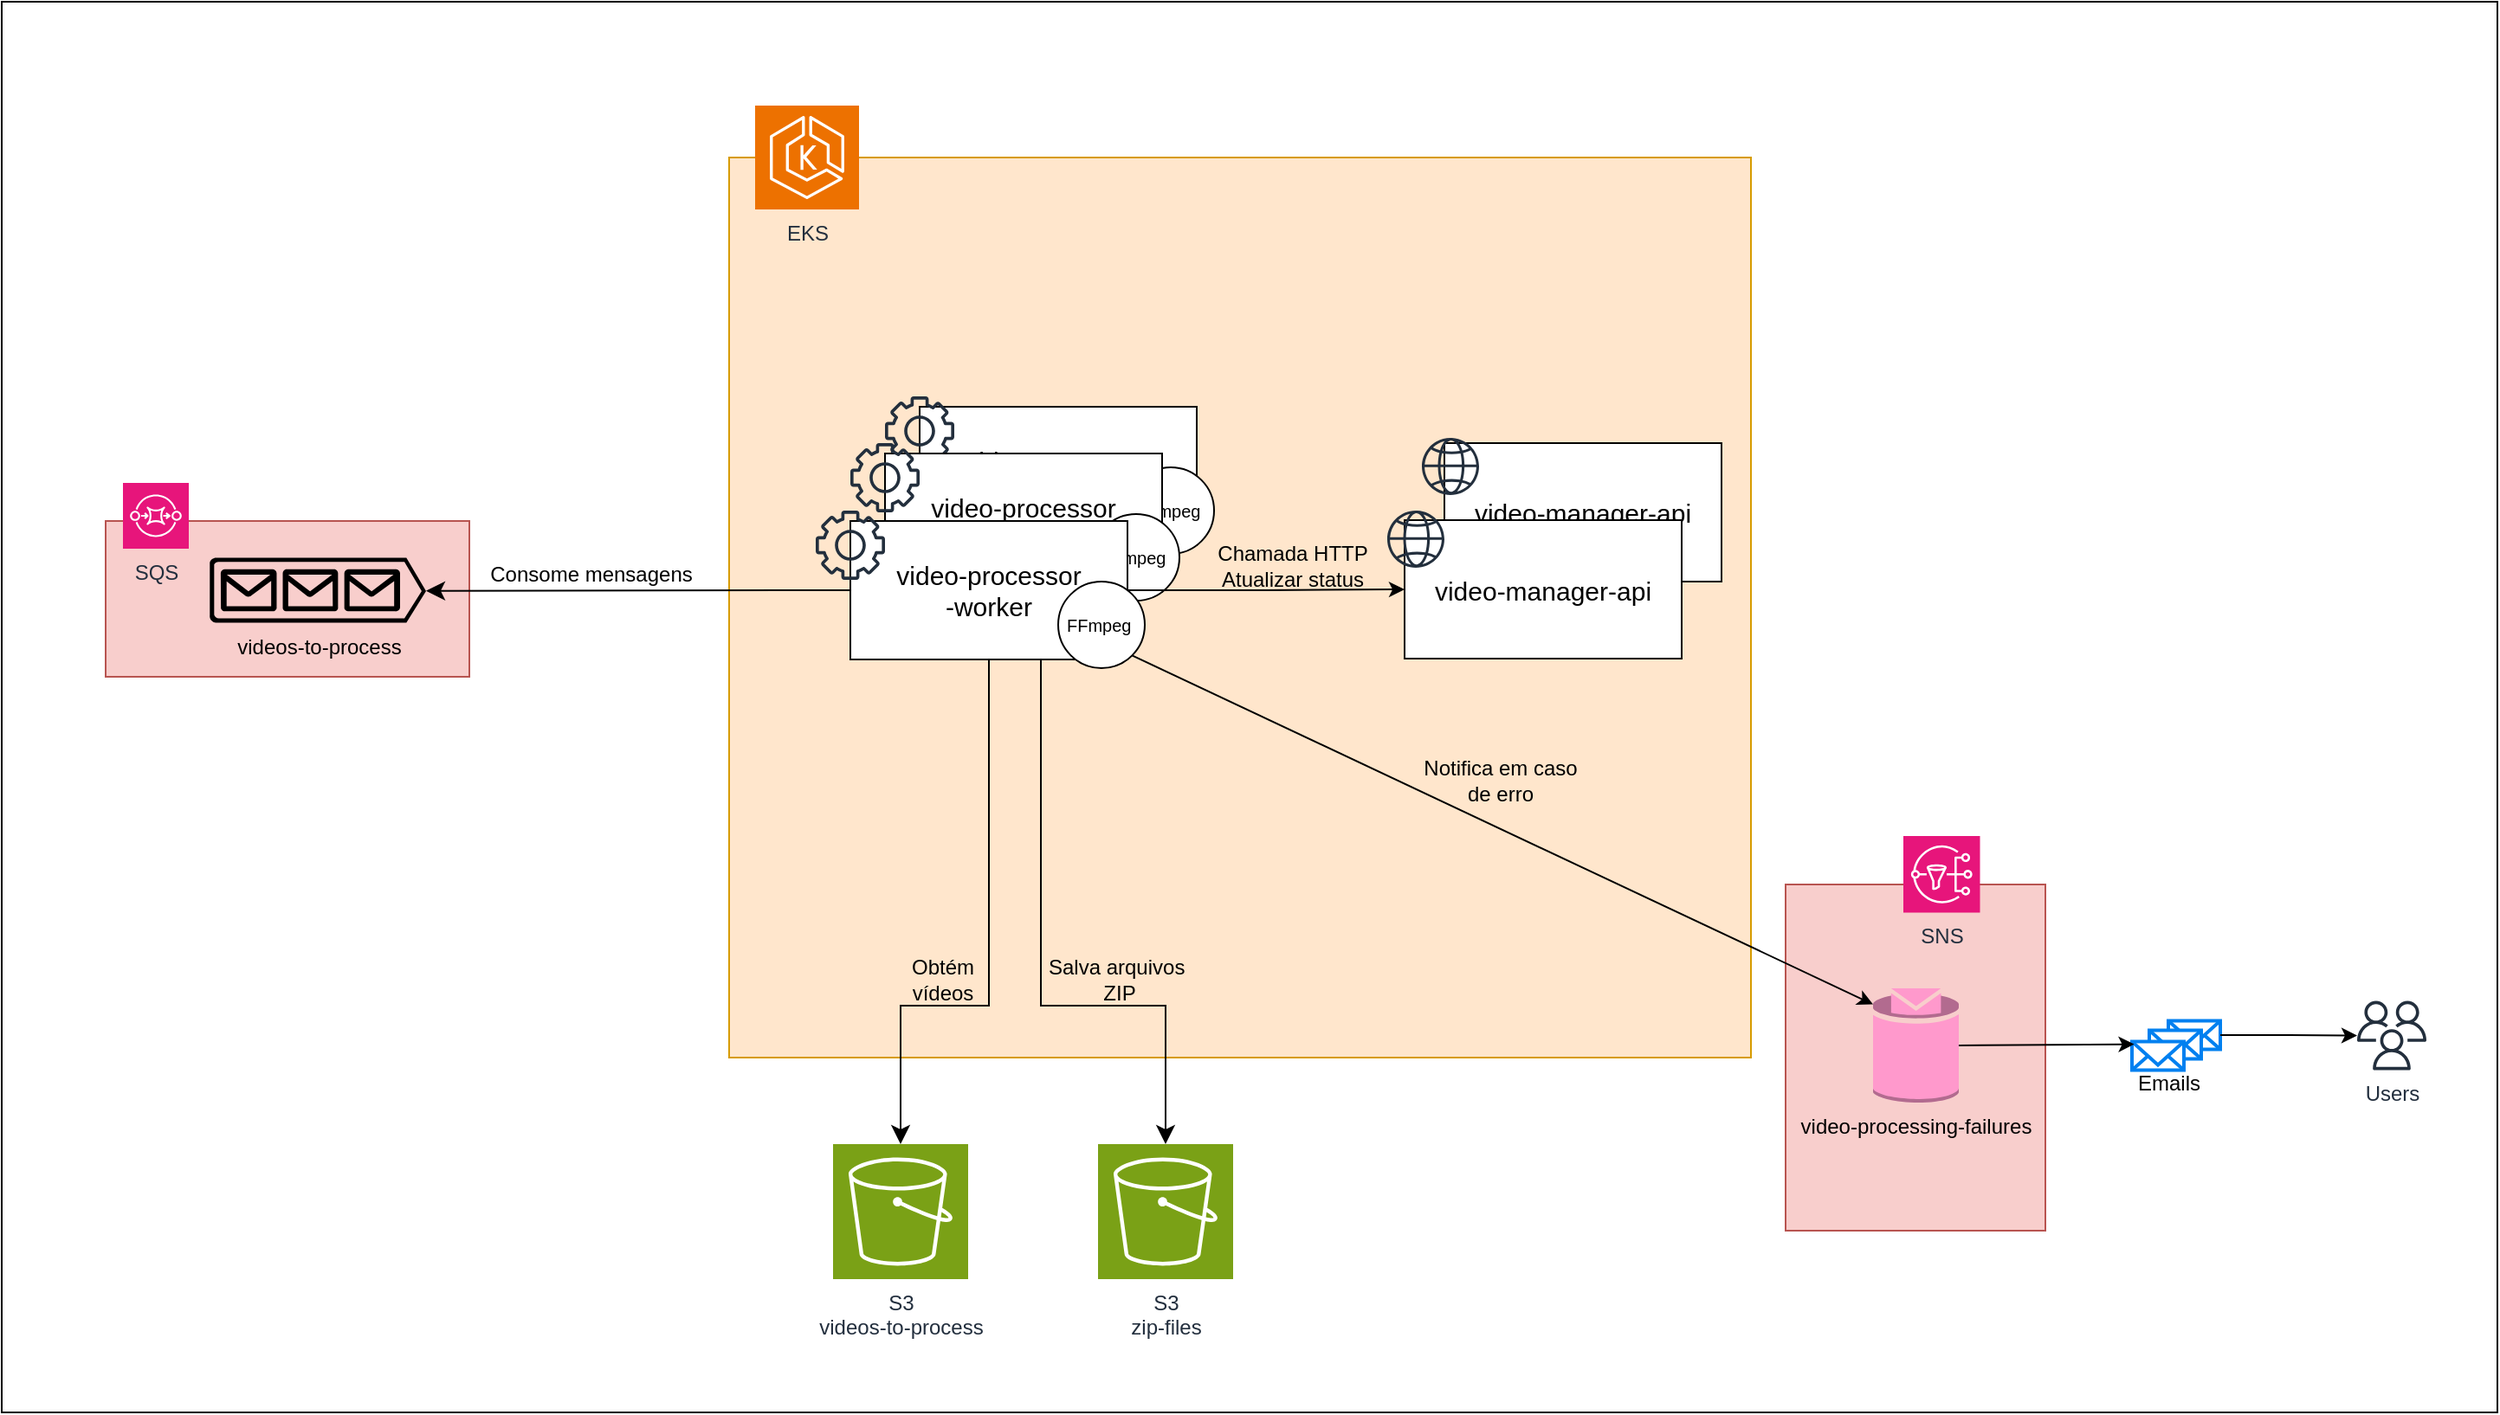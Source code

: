 <mxfile version="26.0.6">
  <diagram name="Page-1" id="nPbbJaupHAq34pUZxnZI">
    <mxGraphModel dx="2098" dy="1120" grid="0" gridSize="10" guides="1" tooltips="1" connect="1" arrows="1" fold="1" page="1" pageScale="1" pageWidth="827" pageHeight="1169" math="0" shadow="0">
      <root>
        <mxCell id="0" />
        <mxCell id="1" parent="0" />
        <mxCell id="9FNfUe2uzRYyMl8Ia8Sq-86" value="" style="whiteSpace=wrap;html=1;" vertex="1" parent="1">
          <mxGeometry x="120" y="80" width="1441" height="815" as="geometry" />
        </mxCell>
        <mxCell id="9FNfUe2uzRYyMl8Ia8Sq-79" value="" style="whiteSpace=wrap;html=1;fillColor=#f8cecc;strokeColor=#b85450;" vertex="1" parent="1">
          <mxGeometry x="1150" y="590" width="150" height="200" as="geometry" />
        </mxCell>
        <mxCell id="9FNfUe2uzRYyMl8Ia8Sq-9" value="" style="whiteSpace=wrap;html=1;fillColor=#ffe6cc;strokeColor=#d79b00;" vertex="1" parent="1">
          <mxGeometry x="540" y="170" width="590" height="520" as="geometry" />
        </mxCell>
        <mxCell id="9FNfUe2uzRYyMl8Ia8Sq-46" value="" style="group" vertex="1" connectable="0" parent="1">
          <mxGeometry x="610" y="335" width="210" height="91" as="geometry" />
        </mxCell>
        <mxCell id="9FNfUe2uzRYyMl8Ia8Sq-50" value="" style="group" vertex="1" connectable="0" parent="9FNfUe2uzRYyMl8Ia8Sq-46">
          <mxGeometry x="20" y="-27" width="190" height="91" as="geometry" />
        </mxCell>
        <mxCell id="9FNfUe2uzRYyMl8Ia8Sq-51" value="&lt;font style=&quot;font-size: 15px;&quot;&gt;video-processor&lt;/font&gt;&lt;div&gt;&lt;font style=&quot;font-size: 15px;&quot;&gt;-worker&lt;/font&gt;&lt;/div&gt;" style="rounded=0;whiteSpace=wrap;html=1;" vertex="1" parent="9FNfUe2uzRYyMl8Ia8Sq-50">
          <mxGeometry x="20" y="6" width="160" height="80" as="geometry" />
        </mxCell>
        <mxCell id="9FNfUe2uzRYyMl8Ia8Sq-52" value="&lt;font style=&quot;font-size: 10px;&quot;&gt;FFmpeg&amp;nbsp;&lt;/font&gt;" style="ellipse;whiteSpace=wrap;html=1;" vertex="1" parent="9FNfUe2uzRYyMl8Ia8Sq-50">
          <mxGeometry x="140" y="41" width="50" height="50" as="geometry" />
        </mxCell>
        <mxCell id="9FNfUe2uzRYyMl8Ia8Sq-53" value="" style="sketch=0;outlineConnect=0;fontColor=#232F3E;gradientColor=none;fillColor=#232F3D;strokeColor=none;dashed=0;verticalLabelPosition=bottom;verticalAlign=top;align=center;html=1;fontSize=12;fontStyle=0;aspect=fixed;pointerEvents=1;shape=mxgraph.aws4.gear;" vertex="1" parent="9FNfUe2uzRYyMl8Ia8Sq-50">
          <mxGeometry width="40" height="40" as="geometry" />
        </mxCell>
        <mxCell id="9FNfUe2uzRYyMl8Ia8Sq-47" value="&lt;font style=&quot;font-size: 15px;&quot;&gt;video-processor&lt;/font&gt;&lt;div&gt;&lt;font style=&quot;font-size: 15px;&quot;&gt;-worker&lt;/font&gt;&lt;/div&gt;" style="rounded=0;whiteSpace=wrap;html=1;" vertex="1" parent="9FNfUe2uzRYyMl8Ia8Sq-46">
          <mxGeometry x="20" y="6" width="160" height="80" as="geometry" />
        </mxCell>
        <mxCell id="9FNfUe2uzRYyMl8Ia8Sq-48" value="&lt;font style=&quot;font-size: 10px;&quot;&gt;FFmpeg&amp;nbsp;&lt;/font&gt;" style="ellipse;whiteSpace=wrap;html=1;" vertex="1" parent="9FNfUe2uzRYyMl8Ia8Sq-46">
          <mxGeometry x="140" y="41" width="50" height="50" as="geometry" />
        </mxCell>
        <mxCell id="9FNfUe2uzRYyMl8Ia8Sq-49" value="" style="sketch=0;outlineConnect=0;fontColor=#232F3E;gradientColor=none;fillColor=#232F3D;strokeColor=none;dashed=0;verticalLabelPosition=bottom;verticalAlign=top;align=center;html=1;fontSize=12;fontStyle=0;aspect=fixed;pointerEvents=1;shape=mxgraph.aws4.gear;" vertex="1" parent="9FNfUe2uzRYyMl8Ia8Sq-46">
          <mxGeometry width="40" height="40" as="geometry" />
        </mxCell>
        <mxCell id="9FNfUe2uzRYyMl8Ia8Sq-40" value="&lt;font style=&quot;font-size: 15px;&quot;&gt;video-manager-api&lt;/font&gt;" style="whiteSpace=wrap;html=1;" vertex="1" parent="1">
          <mxGeometry x="953" y="335" width="160" height="80" as="geometry" />
        </mxCell>
        <mxCell id="9FNfUe2uzRYyMl8Ia8Sq-3" value="" style="rounded=0;whiteSpace=wrap;html=1;fillColor=#f8cecc;strokeColor=#b85450;" vertex="1" parent="1">
          <mxGeometry x="180" y="380" width="210" height="90" as="geometry" />
        </mxCell>
        <mxCell id="9FNfUe2uzRYyMl8Ia8Sq-1" value="videos-to-process" style="sketch=0;aspect=fixed;pointerEvents=1;shadow=0;dashed=0;html=1;strokeColor=none;labelPosition=center;verticalLabelPosition=bottom;verticalAlign=top;align=center;fillColor=#000000;shape=mxgraph.azure.queue_generic" vertex="1" parent="1">
          <mxGeometry x="240" y="401.25" width="125" height="37.5" as="geometry" />
        </mxCell>
        <mxCell id="9FNfUe2uzRYyMl8Ia8Sq-17" style="edgeStyle=orthogonalEdgeStyle;rounded=0;orthogonalLoop=1;jettySize=auto;html=1;entryX=0;entryY=0.5;entryDx=0;entryDy=0;" edge="1" parent="1" source="9FNfUe2uzRYyMl8Ia8Sq-7" target="9FNfUe2uzRYyMl8Ia8Sq-14">
          <mxGeometry relative="1" as="geometry" />
        </mxCell>
        <mxCell id="9FNfUe2uzRYyMl8Ia8Sq-13" value="" style="edgeStyle=segmentEdgeStyle;endArrow=classic;html=1;curved=0;rounded=0;endSize=8;startSize=8;sourcePerimeterSpacing=0;targetPerimeterSpacing=0;entryX=1;entryY=0.51;entryDx=0;entryDy=0;entryPerimeter=0;exitX=0;exitY=0.5;exitDx=0;exitDy=0;" edge="1" parent="1" source="9FNfUe2uzRYyMl8Ia8Sq-7" target="9FNfUe2uzRYyMl8Ia8Sq-1">
          <mxGeometry width="100" relative="1" as="geometry">
            <mxPoint x="400" y="560" as="sourcePoint" />
            <mxPoint x="500" y="600" as="targetPoint" />
            <Array as="points">
              <mxPoint x="570" y="420" />
              <mxPoint x="570" y="420" />
            </Array>
          </mxGeometry>
        </mxCell>
        <mxCell id="9FNfUe2uzRYyMl8Ia8Sq-14" value="&lt;font style=&quot;font-size: 15px;&quot;&gt;video-manager-api&lt;/font&gt;" style="whiteSpace=wrap;html=1;" vertex="1" parent="1">
          <mxGeometry x="930" y="379.5" width="160" height="80" as="geometry" />
        </mxCell>
        <mxCell id="9FNfUe2uzRYyMl8Ia8Sq-18" value="&lt;div&gt;Chamada HTTP&lt;/div&gt;&lt;div&gt;Atualizar status&lt;/div&gt;" style="text;html=1;align=center;verticalAlign=middle;resizable=0;points=[];autosize=1;strokeColor=none;fillColor=none;" vertex="1" parent="1">
          <mxGeometry x="810" y="386" width="110" height="40" as="geometry" />
        </mxCell>
        <mxCell id="9FNfUe2uzRYyMl8Ia8Sq-31" value="" style="sketch=0;outlineConnect=0;fontColor=#232F3E;gradientColor=none;fillColor=#232F3D;strokeColor=none;dashed=0;verticalLabelPosition=bottom;verticalAlign=top;align=center;html=1;fontSize=12;fontStyle=0;aspect=fixed;pointerEvents=1;shape=mxgraph.aws4.globe;" vertex="1" parent="1">
          <mxGeometry x="920" y="374" width="33" height="33" as="geometry" />
        </mxCell>
        <mxCell id="9FNfUe2uzRYyMl8Ia8Sq-32" value="S3&lt;div&gt;videos-to-process&lt;/div&gt;" style="sketch=0;points=[[0,0,0],[0.25,0,0],[0.5,0,0],[0.75,0,0],[1,0,0],[0,1,0],[0.25,1,0],[0.5,1,0],[0.75,1,0],[1,1,0],[0,0.25,0],[0,0.5,0],[0,0.75,0],[1,0.25,0],[1,0.5,0],[1,0.75,0]];outlineConnect=0;fontColor=#232F3E;fillColor=#7AA116;strokeColor=#ffffff;dashed=0;verticalLabelPosition=bottom;verticalAlign=top;align=center;html=1;fontSize=12;fontStyle=0;aspect=fixed;shape=mxgraph.aws4.resourceIcon;resIcon=mxgraph.aws4.s3;" vertex="1" parent="1">
          <mxGeometry x="600" y="740" width="78" height="78" as="geometry" />
        </mxCell>
        <mxCell id="9FNfUe2uzRYyMl8Ia8Sq-34" value="&lt;div&gt;S3&lt;/div&gt;zip-files" style="sketch=0;points=[[0,0,0],[0.25,0,0],[0.5,0,0],[0.75,0,0],[1,0,0],[0,1,0],[0.25,1,0],[0.5,1,0],[0.75,1,0],[1,1,0],[0,0.25,0],[0,0.5,0],[0,0.75,0],[1,0.25,0],[1,0.5,0],[1,0.75,0]];outlineConnect=0;fontColor=#232F3E;fillColor=#7AA116;strokeColor=#ffffff;dashed=0;verticalLabelPosition=bottom;verticalAlign=top;align=center;html=1;fontSize=12;fontStyle=0;aspect=fixed;shape=mxgraph.aws4.resourceIcon;resIcon=mxgraph.aws4.s3;" vertex="1" parent="1">
          <mxGeometry x="753" y="740" width="78" height="78" as="geometry" />
        </mxCell>
        <mxCell id="9FNfUe2uzRYyMl8Ia8Sq-36" value="" style="edgeStyle=segmentEdgeStyle;endArrow=classic;html=1;curved=0;rounded=0;endSize=8;startSize=8;sourcePerimeterSpacing=0;targetPerimeterSpacing=0;exitX=0.5;exitY=1;exitDx=0;exitDy=0;entryX=0.5;entryY=0;entryDx=0;entryDy=0;entryPerimeter=0;" edge="1" parent="1" source="9FNfUe2uzRYyMl8Ia8Sq-7" target="9FNfUe2uzRYyMl8Ia8Sq-32">
          <mxGeometry width="100" relative="1" as="geometry">
            <mxPoint x="670" y="720" as="sourcePoint" />
            <mxPoint x="770" y="760" as="targetPoint" />
            <Array as="points">
              <mxPoint x="690" y="660" />
              <mxPoint x="639" y="660" />
            </Array>
          </mxGeometry>
        </mxCell>
        <mxCell id="9FNfUe2uzRYyMl8Ia8Sq-37" value="" style="edgeStyle=segmentEdgeStyle;endArrow=classic;html=1;curved=0;rounded=0;endSize=8;startSize=8;sourcePerimeterSpacing=0;targetPerimeterSpacing=0;exitX=0.75;exitY=1;exitDx=0;exitDy=0;entryX=0.5;entryY=0;entryDx=0;entryDy=0;entryPerimeter=0;" edge="1" parent="1" source="9FNfUe2uzRYyMl8Ia8Sq-7" target="9FNfUe2uzRYyMl8Ia8Sq-34">
          <mxGeometry width="100" relative="1" as="geometry">
            <mxPoint x="650" y="700" as="sourcePoint" />
            <mxPoint x="750" y="740" as="targetPoint" />
            <Array as="points">
              <mxPoint x="720" y="460" />
              <mxPoint x="720" y="660" />
              <mxPoint x="792" y="660" />
            </Array>
          </mxGeometry>
        </mxCell>
        <mxCell id="9FNfUe2uzRYyMl8Ia8Sq-38" value="Obtém&lt;br&gt;vídeos" style="text;html=1;align=center;verticalAlign=middle;resizable=0;points=[];autosize=1;strokeColor=none;fillColor=none;" vertex="1" parent="1">
          <mxGeometry x="633" y="625" width="60" height="40" as="geometry" />
        </mxCell>
        <mxCell id="9FNfUe2uzRYyMl8Ia8Sq-39" value="Salva arquivos&amp;nbsp;&lt;div&gt;ZIP&lt;/div&gt;" style="text;html=1;align=center;verticalAlign=middle;resizable=0;points=[];autosize=1;strokeColor=none;fillColor=none;" vertex="1" parent="1">
          <mxGeometry x="710" y="625" width="110" height="40" as="geometry" />
        </mxCell>
        <mxCell id="9FNfUe2uzRYyMl8Ia8Sq-41" value="" style="sketch=0;outlineConnect=0;fontColor=#232F3E;gradientColor=none;fillColor=#232F3D;strokeColor=none;dashed=0;verticalLabelPosition=bottom;verticalAlign=top;align=center;html=1;fontSize=12;fontStyle=0;aspect=fixed;pointerEvents=1;shape=mxgraph.aws4.globe;container=1;" vertex="1" parent="1">
          <mxGeometry x="940" y="332" width="33" height="33" as="geometry" />
        </mxCell>
        <mxCell id="9FNfUe2uzRYyMl8Ia8Sq-45" value="" style="group" vertex="1" connectable="0" parent="1">
          <mxGeometry x="590" y="374" width="190" height="91" as="geometry" />
        </mxCell>
        <mxCell id="9FNfUe2uzRYyMl8Ia8Sq-7" value="&lt;font style=&quot;font-size: 15px;&quot;&gt;video-processor&lt;/font&gt;&lt;div&gt;&lt;font style=&quot;font-size: 15px;&quot;&gt;-worker&lt;/font&gt;&lt;/div&gt;" style="rounded=0;whiteSpace=wrap;html=1;" vertex="1" parent="9FNfUe2uzRYyMl8Ia8Sq-45">
          <mxGeometry x="20" y="6" width="160" height="80" as="geometry" />
        </mxCell>
        <mxCell id="9FNfUe2uzRYyMl8Ia8Sq-24" value="&lt;font style=&quot;font-size: 10px;&quot;&gt;FFmpeg&amp;nbsp;&lt;/font&gt;" style="ellipse;whiteSpace=wrap;html=1;" vertex="1" parent="9FNfUe2uzRYyMl8Ia8Sq-45">
          <mxGeometry x="140" y="41" width="50" height="50" as="geometry" />
        </mxCell>
        <mxCell id="9FNfUe2uzRYyMl8Ia8Sq-27" value="" style="sketch=0;outlineConnect=0;fontColor=#232F3E;gradientColor=none;fillColor=#232F3D;strokeColor=none;dashed=0;verticalLabelPosition=bottom;verticalAlign=top;align=center;html=1;fontSize=12;fontStyle=0;aspect=fixed;pointerEvents=1;shape=mxgraph.aws4.gear;" vertex="1" parent="9FNfUe2uzRYyMl8Ia8Sq-45">
          <mxGeometry width="40" height="40" as="geometry" />
        </mxCell>
        <mxCell id="9FNfUe2uzRYyMl8Ia8Sq-54" value="Consome mensagens" style="text;html=1;align=center;verticalAlign=middle;resizable=0;points=[];autosize=1;strokeColor=none;fillColor=none;" vertex="1" parent="1">
          <mxGeometry x="390" y="396" width="140" height="30" as="geometry" />
        </mxCell>
        <mxCell id="9FNfUe2uzRYyMl8Ia8Sq-55" value="&lt;div&gt;SNS&lt;/div&gt;" style="sketch=0;points=[[0,0,0],[0.25,0,0],[0.5,0,0],[0.75,0,0],[1,0,0],[0,1,0],[0.25,1,0],[0.5,1,0],[0.75,1,0],[1,1,0],[0,0.25,0],[0,0.5,0],[0,0.75,0],[1,0.25,0],[1,0.5,0],[1,0.75,0]];outlineConnect=0;fontColor=#232F3E;fillColor=#E7157B;strokeColor=#ffffff;dashed=0;verticalLabelPosition=bottom;verticalAlign=top;align=center;html=1;fontSize=12;fontStyle=0;aspect=fixed;shape=mxgraph.aws4.resourceIcon;resIcon=mxgraph.aws4.sns;" vertex="1" parent="1">
          <mxGeometry x="1218" y="562" width="44.25" height="44.25" as="geometry" />
        </mxCell>
        <mxCell id="9FNfUe2uzRYyMl8Ia8Sq-56" value="" style="edgeStyle=none;orthogonalLoop=1;jettySize=auto;html=1;rounded=0;exitX=1;exitY=1;exitDx=0;exitDy=0;entryX=0;entryY=0.14;entryDx=0;entryDy=0;entryPerimeter=0;" edge="1" parent="1" source="9FNfUe2uzRYyMl8Ia8Sq-24" target="9FNfUe2uzRYyMl8Ia8Sq-76">
          <mxGeometry width="100" relative="1" as="geometry">
            <mxPoint x="960" y="780" as="sourcePoint" />
            <mxPoint x="1060" y="780" as="targetPoint" />
            <Array as="points" />
          </mxGeometry>
        </mxCell>
        <mxCell id="9FNfUe2uzRYyMl8Ia8Sq-64" value="" style="group" vertex="1" connectable="0" parent="1">
          <mxGeometry x="1350" y="668.75" width="51" height="28.5" as="geometry" />
        </mxCell>
        <mxCell id="9FNfUe2uzRYyMl8Ia8Sq-60" value="" style="html=1;verticalLabelPosition=bottom;align=center;labelBackgroundColor=#ffffff;verticalAlign=top;strokeWidth=2;strokeColor=#0080F0;shadow=0;dashed=0;shape=mxgraph.ios7.icons.mail;" vertex="1" parent="9FNfUe2uzRYyMl8Ia8Sq-64">
          <mxGeometry x="21" width="30" height="16.5" as="geometry" />
        </mxCell>
        <mxCell id="9FNfUe2uzRYyMl8Ia8Sq-61" value="" style="html=1;verticalLabelPosition=bottom;align=center;labelBackgroundColor=#ffffff;verticalAlign=top;strokeWidth=2;strokeColor=#0080F0;shadow=0;dashed=0;shape=mxgraph.ios7.icons.mail;" vertex="1" parent="9FNfUe2uzRYyMl8Ia8Sq-64">
          <mxGeometry x="10" y="5.5" width="30" height="16.5" as="geometry" />
        </mxCell>
        <mxCell id="9FNfUe2uzRYyMl8Ia8Sq-63" value="" style="html=1;verticalLabelPosition=bottom;align=center;labelBackgroundColor=#ffffff;verticalAlign=top;strokeWidth=2;strokeColor=#0080F0;shadow=0;dashed=0;shape=mxgraph.ios7.icons.mail;" vertex="1" parent="9FNfUe2uzRYyMl8Ia8Sq-64">
          <mxGeometry y="12" width="30" height="16.5" as="geometry" />
        </mxCell>
        <mxCell id="9FNfUe2uzRYyMl8Ia8Sq-65" value="" style="edgeStyle=none;orthogonalLoop=1;jettySize=auto;html=1;rounded=0;entryX=0.042;entryY=0.092;entryDx=0;entryDy=0;entryPerimeter=0;exitX=1;exitY=0.5;exitDx=0;exitDy=0;exitPerimeter=0;" edge="1" parent="1" source="9FNfUe2uzRYyMl8Ia8Sq-76" target="9FNfUe2uzRYyMl8Ia8Sq-63">
          <mxGeometry width="100" relative="1" as="geometry">
            <mxPoint x="1240" y="600" as="sourcePoint" />
            <mxPoint x="1350" y="600" as="targetPoint" />
            <Array as="points" />
          </mxGeometry>
        </mxCell>
        <mxCell id="9FNfUe2uzRYyMl8Ia8Sq-66" value="Emails" style="text;html=1;align=center;verticalAlign=middle;resizable=0;points=[];autosize=1;strokeColor=none;fillColor=none;" vertex="1" parent="1">
          <mxGeometry x="1341" y="690" width="60" height="30" as="geometry" />
        </mxCell>
        <mxCell id="9FNfUe2uzRYyMl8Ia8Sq-67" value="Notifica em caso&lt;div&gt;de erro&lt;/div&gt;" style="text;html=1;align=center;verticalAlign=middle;resizable=0;points=[];autosize=1;strokeColor=none;fillColor=none;" vertex="1" parent="1">
          <mxGeometry x="930" y="510" width="110" height="40" as="geometry" />
        </mxCell>
        <mxCell id="9FNfUe2uzRYyMl8Ia8Sq-68" value="Users" style="sketch=0;outlineConnect=0;fontColor=#232F3E;gradientColor=none;fillColor=#232F3D;strokeColor=none;dashed=0;verticalLabelPosition=bottom;verticalAlign=top;align=center;html=1;fontSize=12;fontStyle=0;aspect=fixed;pointerEvents=1;shape=mxgraph.aws4.users;" vertex="1" parent="1">
          <mxGeometry x="1480" y="657.25" width="40" height="40" as="geometry" />
        </mxCell>
        <mxCell id="9FNfUe2uzRYyMl8Ia8Sq-70" style="edgeStyle=orthogonalEdgeStyle;rounded=0;orthogonalLoop=1;jettySize=auto;html=1;" edge="1" parent="1" source="9FNfUe2uzRYyMl8Ia8Sq-60" target="9FNfUe2uzRYyMl8Ia8Sq-68">
          <mxGeometry relative="1" as="geometry" />
        </mxCell>
        <mxCell id="9FNfUe2uzRYyMl8Ia8Sq-71" value="SQS" style="sketch=0;points=[[0,0,0],[0.25,0,0],[0.5,0,0],[0.75,0,0],[1,0,0],[0,1,0],[0.25,1,0],[0.5,1,0],[0.75,1,0],[1,1,0],[0,0.25,0],[0,0.5,0],[0,0.75,0],[1,0.25,0],[1,0.5,0],[1,0.75,0]];outlineConnect=0;fontColor=#232F3E;fillColor=#E7157B;strokeColor=#ffffff;dashed=0;verticalLabelPosition=bottom;verticalAlign=top;align=center;html=1;fontSize=12;fontStyle=0;aspect=fixed;shape=mxgraph.aws4.resourceIcon;resIcon=mxgraph.aws4.sqs;" vertex="1" parent="1">
          <mxGeometry x="190" y="358" width="38" height="38" as="geometry" />
        </mxCell>
        <mxCell id="9FNfUe2uzRYyMl8Ia8Sq-74" value="EKS" style="sketch=0;points=[[0,0,0],[0.25,0,0],[0.5,0,0],[0.75,0,0],[1,0,0],[0,1,0],[0.25,1,0],[0.5,1,0],[0.75,1,0],[1,1,0],[0,0.25,0],[0,0.5,0],[0,0.75,0],[1,0.25,0],[1,0.5,0],[1,0.75,0]];outlineConnect=0;fontColor=#232F3E;fillColor=#ED7100;strokeColor=#ffffff;dashed=0;verticalLabelPosition=bottom;verticalAlign=top;align=center;html=1;fontSize=12;fontStyle=0;aspect=fixed;shape=mxgraph.aws4.resourceIcon;resIcon=mxgraph.aws4.eks;" vertex="1" parent="1">
          <mxGeometry x="555" y="140" width="60" height="60" as="geometry" />
        </mxCell>
        <mxCell id="9FNfUe2uzRYyMl8Ia8Sq-76" value="video-processing-failures" style="outlineConnect=0;dashed=0;verticalLabelPosition=bottom;verticalAlign=top;align=center;html=1;shape=mxgraph.aws3.topic;fillColor=#FF99CC;gradientColor=none;" vertex="1" parent="1">
          <mxGeometry x="1200.5" y="650" width="49.5" height="66" as="geometry" />
        </mxCell>
      </root>
    </mxGraphModel>
  </diagram>
</mxfile>
